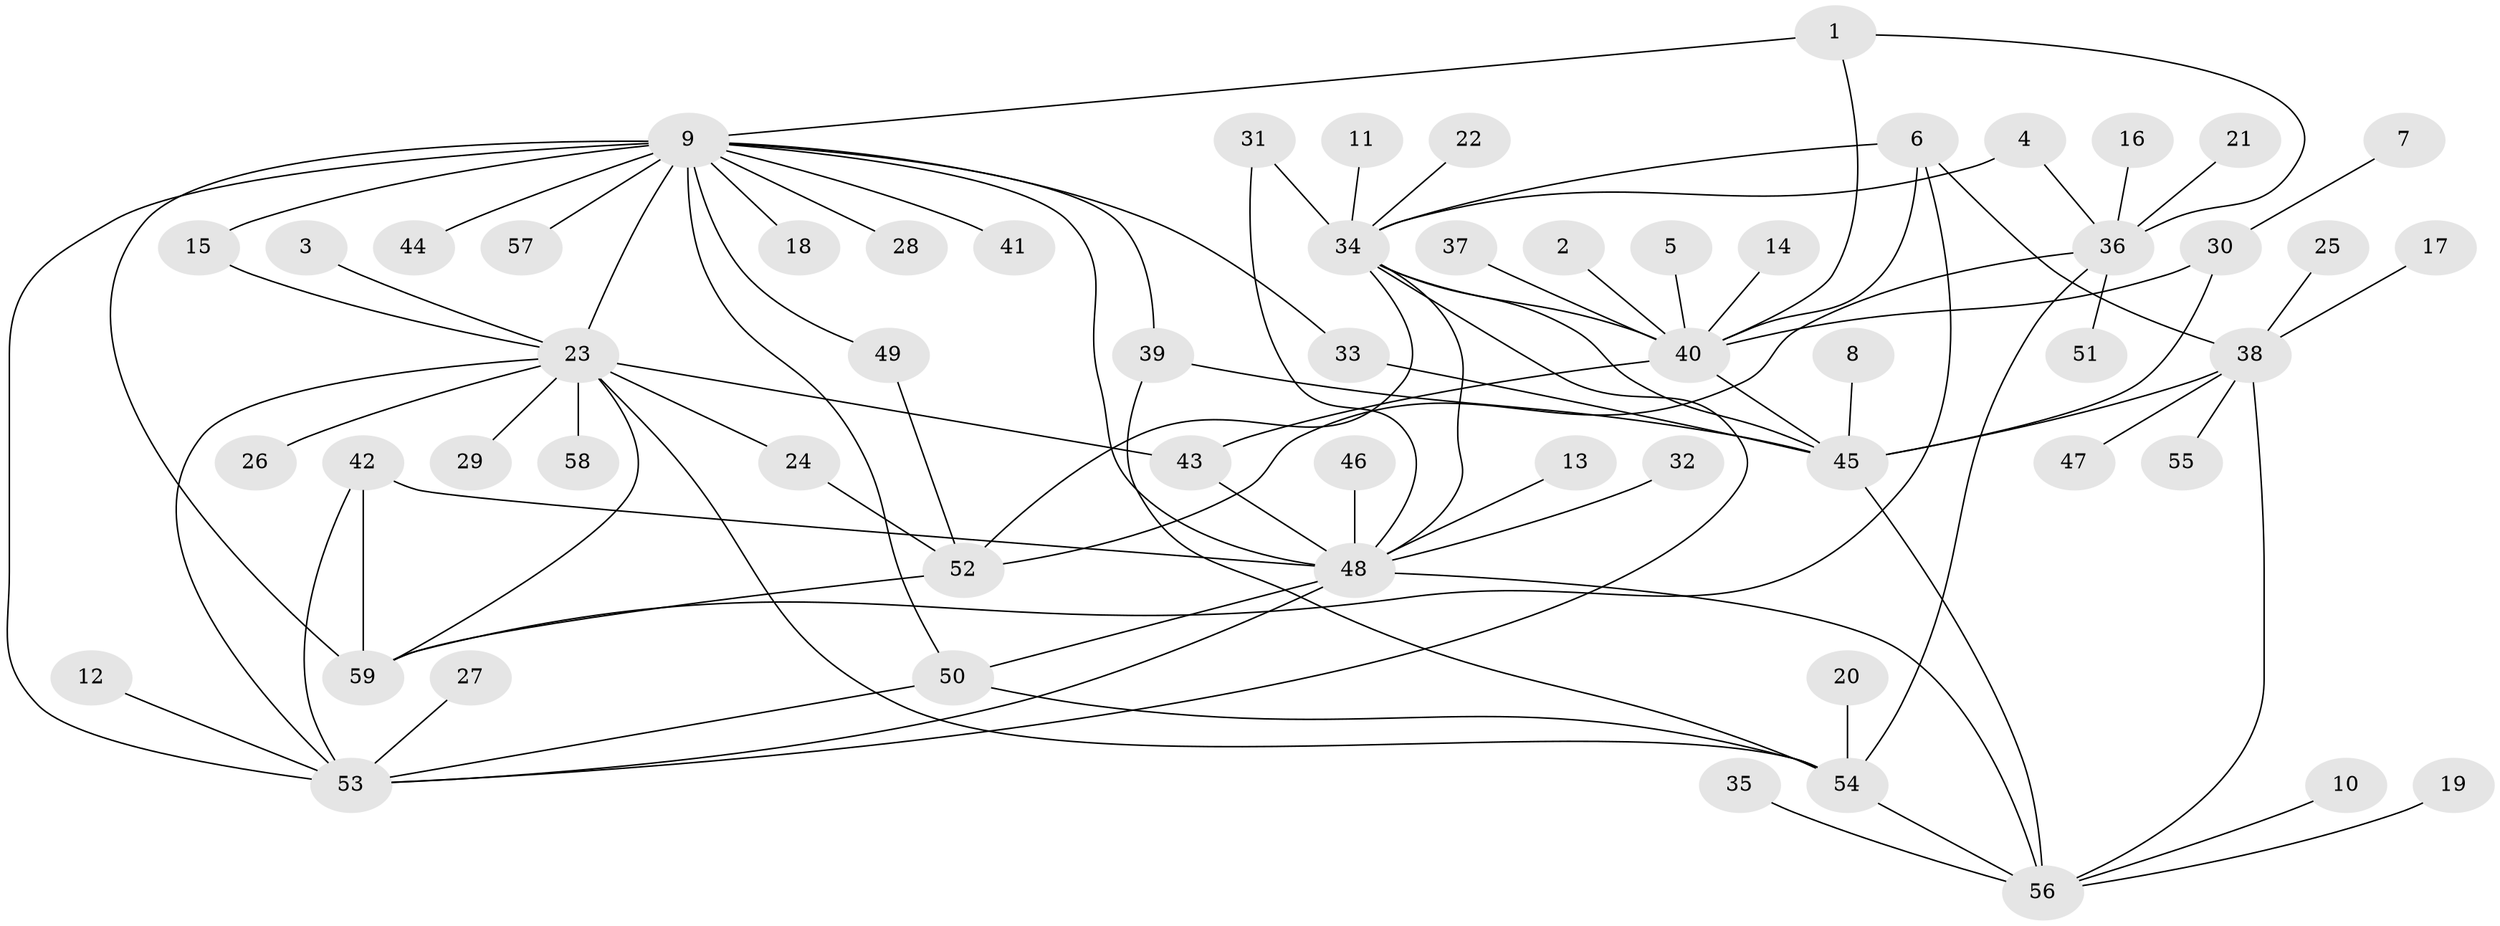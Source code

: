 // original degree distribution, {3: 0.1111111111111111, 13: 0.017094017094017096, 12: 0.008547008547008548, 14: 0.017094017094017096, 21: 0.008547008547008548, 2: 0.20512820512820512, 8: 0.02564102564102564, 9: 0.02564102564102564, 5: 0.017094017094017096, 1: 0.5384615384615384, 4: 0.02564102564102564}
// Generated by graph-tools (version 1.1) at 2025/01/03/09/25 03:01:48]
// undirected, 59 vertices, 89 edges
graph export_dot {
graph [start="1"]
  node [color=gray90,style=filled];
  1;
  2;
  3;
  4;
  5;
  6;
  7;
  8;
  9;
  10;
  11;
  12;
  13;
  14;
  15;
  16;
  17;
  18;
  19;
  20;
  21;
  22;
  23;
  24;
  25;
  26;
  27;
  28;
  29;
  30;
  31;
  32;
  33;
  34;
  35;
  36;
  37;
  38;
  39;
  40;
  41;
  42;
  43;
  44;
  45;
  46;
  47;
  48;
  49;
  50;
  51;
  52;
  53;
  54;
  55;
  56;
  57;
  58;
  59;
  1 -- 9 [weight=1.0];
  1 -- 36 [weight=1.0];
  1 -- 40 [weight=1.0];
  2 -- 40 [weight=1.0];
  3 -- 23 [weight=1.0];
  4 -- 34 [weight=1.0];
  4 -- 36 [weight=1.0];
  5 -- 40 [weight=1.0];
  6 -- 34 [weight=1.0];
  6 -- 38 [weight=1.0];
  6 -- 40 [weight=1.0];
  6 -- 59 [weight=1.0];
  7 -- 30 [weight=1.0];
  8 -- 45 [weight=1.0];
  9 -- 15 [weight=1.0];
  9 -- 18 [weight=1.0];
  9 -- 23 [weight=1.0];
  9 -- 28 [weight=1.0];
  9 -- 33 [weight=1.0];
  9 -- 39 [weight=1.0];
  9 -- 41 [weight=1.0];
  9 -- 44 [weight=1.0];
  9 -- 48 [weight=1.0];
  9 -- 49 [weight=1.0];
  9 -- 50 [weight=1.0];
  9 -- 53 [weight=1.0];
  9 -- 57 [weight=1.0];
  9 -- 59 [weight=2.0];
  10 -- 56 [weight=1.0];
  11 -- 34 [weight=1.0];
  12 -- 53 [weight=1.0];
  13 -- 48 [weight=1.0];
  14 -- 40 [weight=1.0];
  15 -- 23 [weight=1.0];
  16 -- 36 [weight=1.0];
  17 -- 38 [weight=1.0];
  19 -- 56 [weight=1.0];
  20 -- 54 [weight=1.0];
  21 -- 36 [weight=1.0];
  22 -- 34 [weight=1.0];
  23 -- 24 [weight=1.0];
  23 -- 26 [weight=1.0];
  23 -- 29 [weight=1.0];
  23 -- 43 [weight=1.0];
  23 -- 53 [weight=1.0];
  23 -- 54 [weight=1.0];
  23 -- 58 [weight=1.0];
  23 -- 59 [weight=1.0];
  24 -- 52 [weight=1.0];
  25 -- 38 [weight=1.0];
  27 -- 53 [weight=1.0];
  30 -- 40 [weight=1.0];
  30 -- 45 [weight=1.0];
  31 -- 34 [weight=1.0];
  31 -- 48 [weight=1.0];
  32 -- 48 [weight=1.0];
  33 -- 45 [weight=1.0];
  34 -- 40 [weight=1.0];
  34 -- 45 [weight=1.0];
  34 -- 48 [weight=1.0];
  34 -- 52 [weight=1.0];
  34 -- 53 [weight=1.0];
  35 -- 56 [weight=1.0];
  36 -- 51 [weight=1.0];
  36 -- 52 [weight=1.0];
  36 -- 54 [weight=1.0];
  37 -- 40 [weight=1.0];
  38 -- 45 [weight=1.0];
  38 -- 47 [weight=1.0];
  38 -- 55 [weight=1.0];
  38 -- 56 [weight=1.0];
  39 -- 45 [weight=1.0];
  39 -- 54 [weight=1.0];
  40 -- 43 [weight=1.0];
  40 -- 45 [weight=2.0];
  42 -- 48 [weight=1.0];
  42 -- 53 [weight=1.0];
  42 -- 59 [weight=1.0];
  43 -- 48 [weight=1.0];
  45 -- 56 [weight=1.0];
  46 -- 48 [weight=1.0];
  48 -- 50 [weight=1.0];
  48 -- 53 [weight=1.0];
  48 -- 56 [weight=1.0];
  49 -- 52 [weight=1.0];
  50 -- 53 [weight=1.0];
  50 -- 54 [weight=1.0];
  52 -- 59 [weight=1.0];
  54 -- 56 [weight=1.0];
}
